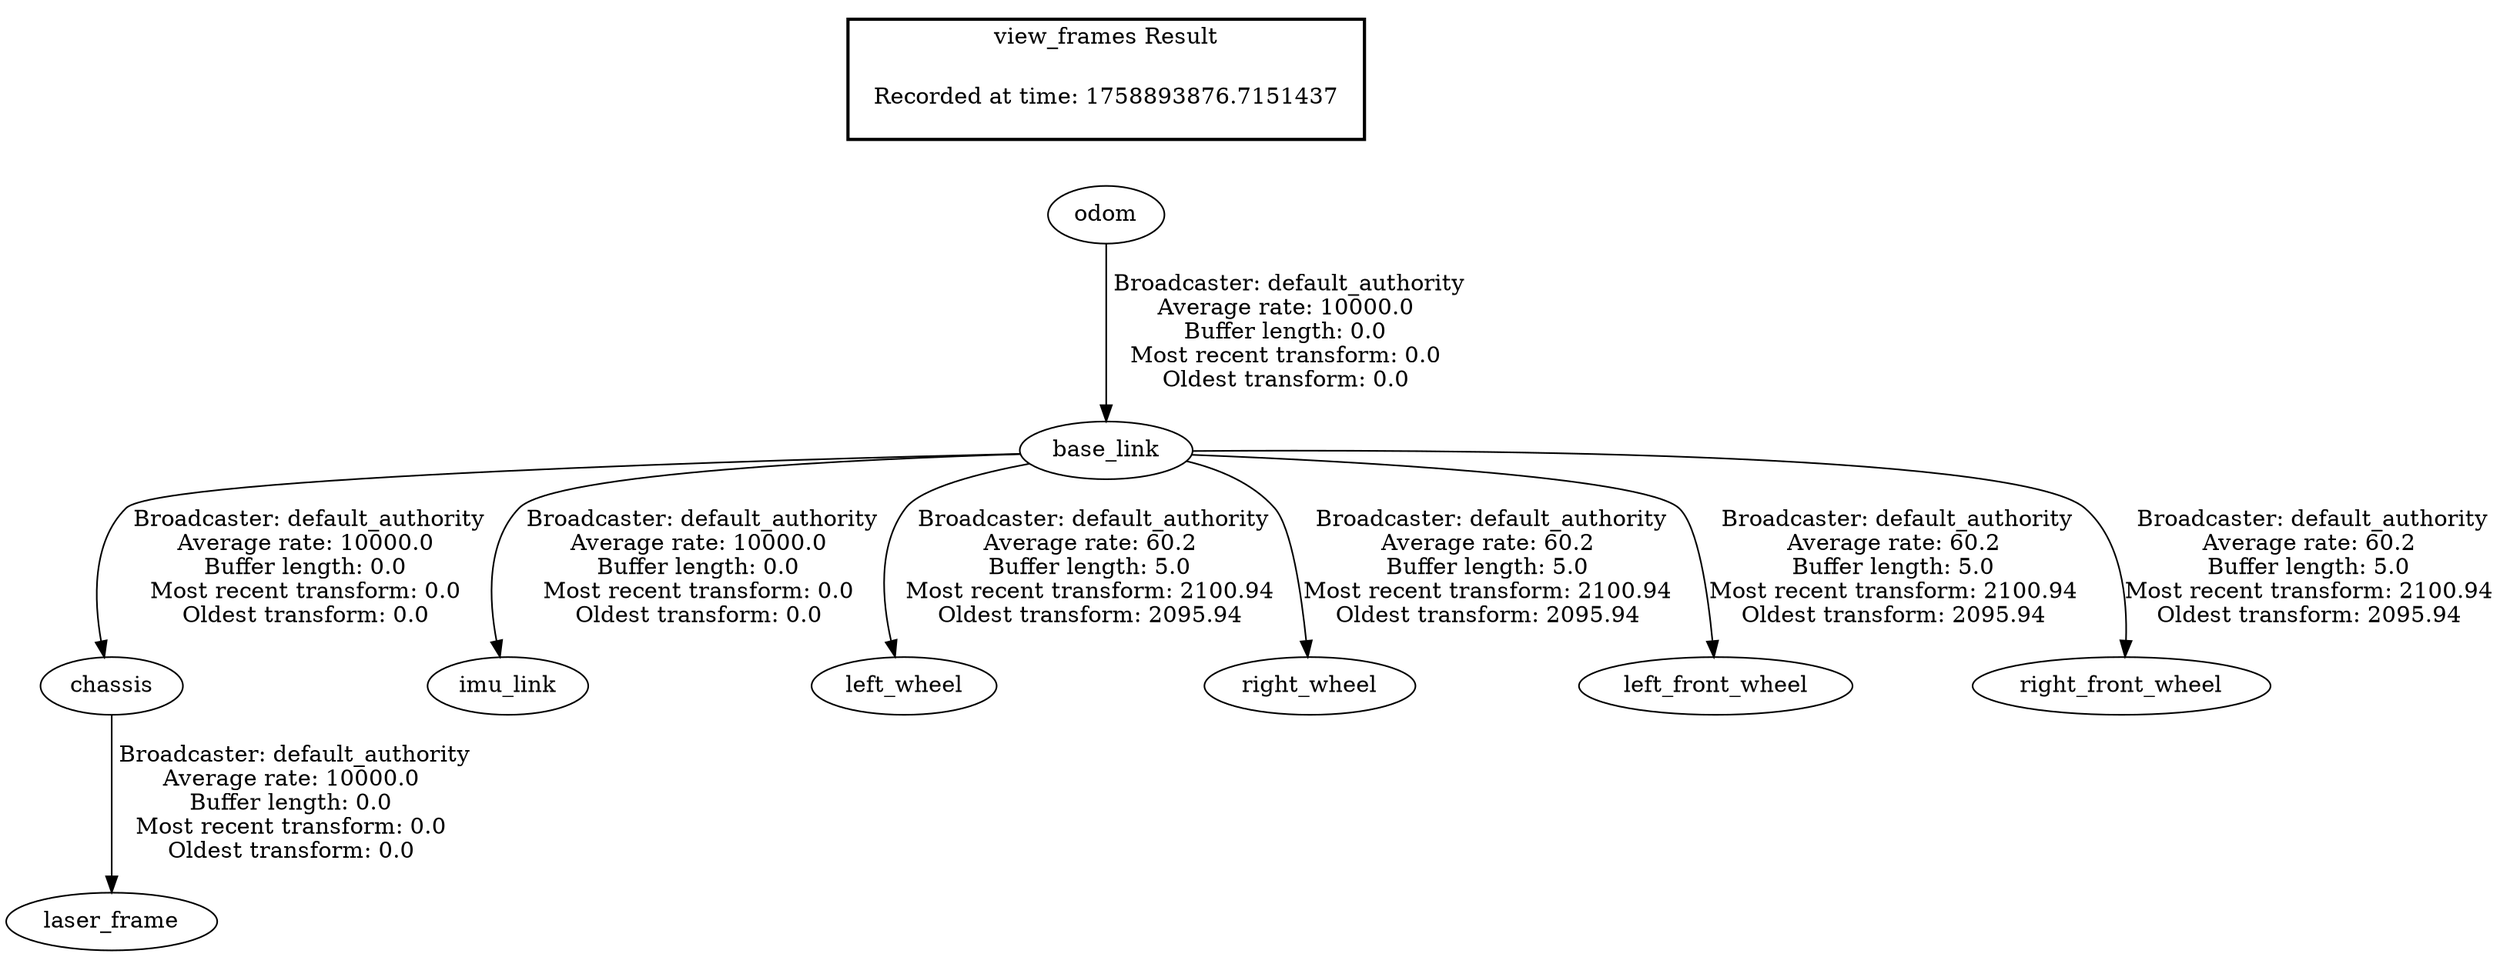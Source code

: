 digraph G {
"base_link" -> "chassis"[label=" Broadcaster: default_authority\nAverage rate: 10000.0\nBuffer length: 0.0\nMost recent transform: 0.0\nOldest transform: 0.0\n"];
"odom" -> "base_link"[label=" Broadcaster: default_authority\nAverage rate: 10000.0\nBuffer length: 0.0\nMost recent transform: 0.0\nOldest transform: 0.0\n"];
"base_link" -> "imu_link"[label=" Broadcaster: default_authority\nAverage rate: 10000.0\nBuffer length: 0.0\nMost recent transform: 0.0\nOldest transform: 0.0\n"];
"chassis" -> "laser_frame"[label=" Broadcaster: default_authority\nAverage rate: 10000.0\nBuffer length: 0.0\nMost recent transform: 0.0\nOldest transform: 0.0\n"];
"base_link" -> "left_wheel"[label=" Broadcaster: default_authority\nAverage rate: 60.2\nBuffer length: 5.0\nMost recent transform: 2100.94\nOldest transform: 2095.94\n"];
"base_link" -> "right_wheel"[label=" Broadcaster: default_authority\nAverage rate: 60.2\nBuffer length: 5.0\nMost recent transform: 2100.94\nOldest transform: 2095.94\n"];
"base_link" -> "left_front_wheel"[label=" Broadcaster: default_authority\nAverage rate: 60.2\nBuffer length: 5.0\nMost recent transform: 2100.94\nOldest transform: 2095.94\n"];
"base_link" -> "right_front_wheel"[label=" Broadcaster: default_authority\nAverage rate: 60.2\nBuffer length: 5.0\nMost recent transform: 2100.94\nOldest transform: 2095.94\n"];
edge [style=invis];
 subgraph cluster_legend { style=bold; color=black; label ="view_frames Result";
"Recorded at time: 1758893876.7151437"[ shape=plaintext ] ;
}->"odom";
}